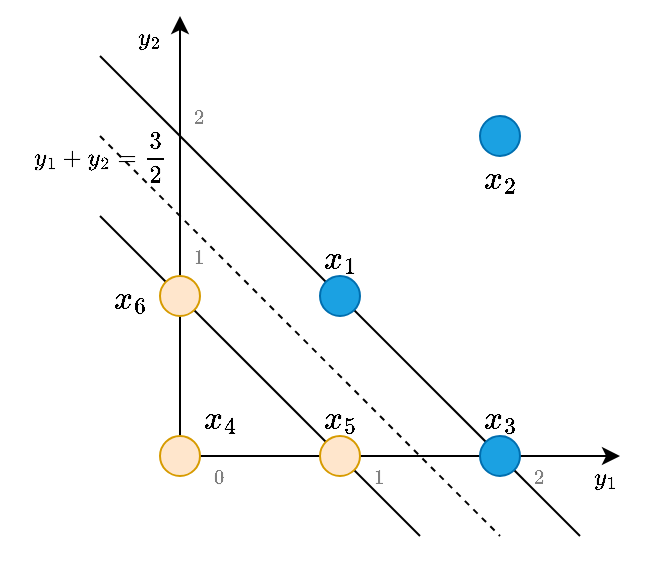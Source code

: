 <mxfile version="12.4.7" type="device"><diagram id="H1hI5ItN6k-panXn9d1E" name="Page-1"><mxGraphModel dx="527" dy="1063" grid="1" gridSize="10" guides="1" tooltips="1" connect="1" arrows="1" fold="1" page="1" pageScale="1" pageWidth="827" pageHeight="1169" math="1" shadow="0"><root><mxCell id="0"/><mxCell id="1" parent="0"/><mxCell id="XbHWHDv-5fj8QT2bqC5J-13" value="" style="endArrow=none;html=1;" parent="1" edge="1"><mxGeometry width="50" height="50" relative="1" as="geometry"><mxPoint x="160" y="200" as="sourcePoint"/><mxPoint x="320" y="360" as="targetPoint"/></mxGeometry></mxCell><mxCell id="XbHWHDv-5fj8QT2bqC5J-14" value="" style="endArrow=none;html=1;" parent="1" edge="1"><mxGeometry width="50" height="50" relative="1" as="geometry"><mxPoint x="160" y="120" as="sourcePoint"/><mxPoint x="400" y="360" as="targetPoint"/></mxGeometry></mxCell><mxCell id="XbHWHDv-5fj8QT2bqC5J-1" value="" style="endArrow=classic;html=1;" parent="1" edge="1"><mxGeometry width="50" height="50" relative="1" as="geometry"><mxPoint x="200" y="320" as="sourcePoint"/><mxPoint x="200" y="100" as="targetPoint"/></mxGeometry></mxCell><mxCell id="XbHWHDv-5fj8QT2bqC5J-2" value="" style="endArrow=classic;html=1;" parent="1" source="XbHWHDv-5fj8QT2bqC5J-3" edge="1"><mxGeometry width="50" height="50" relative="1" as="geometry"><mxPoint x="200" y="320" as="sourcePoint"/><mxPoint x="420" y="320" as="targetPoint"/></mxGeometry></mxCell><mxCell id="XbHWHDv-5fj8QT2bqC5J-3" value="" style="ellipse;whiteSpace=wrap;html=1;aspect=fixed;fillColor=#ffe6cc;strokeColor=#d79b00;" parent="1" vertex="1"><mxGeometry x="190" y="310" width="20" height="20" as="geometry"/></mxCell><mxCell id="XbHWHDv-5fj8QT2bqC5J-4" value="" style="endArrow=classic;html=1;" parent="1" target="XbHWHDv-5fj8QT2bqC5J-3" edge="1"><mxGeometry width="50" height="50" relative="1" as="geometry"><mxPoint x="200" y="320" as="sourcePoint"/><mxPoint x="360" y="320" as="targetPoint"/></mxGeometry></mxCell><mxCell id="XbHWHDv-5fj8QT2bqC5J-7" value="" style="ellipse;whiteSpace=wrap;html=1;aspect=fixed;fillColor=#ffe6cc;strokeColor=#d79b00;" parent="1" vertex="1"><mxGeometry x="190" y="230" width="20" height="20" as="geometry"/></mxCell><mxCell id="XbHWHDv-5fj8QT2bqC5J-9" value="" style="ellipse;whiteSpace=wrap;html=1;aspect=fixed;fillColor=#ffe6cc;strokeColor=#d79b00;" parent="1" vertex="1"><mxGeometry x="270" y="310" width="20" height="20" as="geometry"/></mxCell><mxCell id="XbHWHDv-5fj8QT2bqC5J-10" value="" style="ellipse;whiteSpace=wrap;html=1;aspect=fixed;fillColor=#1ba1e2;strokeColor=#006EAF;fontColor=#ffffff;" parent="1" vertex="1"><mxGeometry x="270" y="230" width="20" height="20" as="geometry"/></mxCell><mxCell id="XbHWHDv-5fj8QT2bqC5J-11" value="" style="ellipse;whiteSpace=wrap;html=1;aspect=fixed;fillColor=#1ba1e2;strokeColor=#006EAF;fontColor=#ffffff;" parent="1" vertex="1"><mxGeometry x="350" y="310" width="20" height="20" as="geometry"/></mxCell><mxCell id="XbHWHDv-5fj8QT2bqC5J-12" value="" style="ellipse;whiteSpace=wrap;html=1;aspect=fixed;fillColor=#1ba1e2;strokeColor=#006EAF;fontColor=#ffffff;" parent="1" vertex="1"><mxGeometry x="350" y="150" width="20" height="20" as="geometry"/></mxCell><mxCell id="XbHWHDv-5fj8QT2bqC5J-15" value="" style="endArrow=none;html=1;dashed=1;" parent="1" edge="1"><mxGeometry width="50" height="50" relative="1" as="geometry"><mxPoint x="160" y="160" as="sourcePoint"/><mxPoint x="360" y="360" as="targetPoint"/></mxGeometry></mxCell><mxCell id="XbHWHDv-5fj8QT2bqC5J-16" value="`x_4`" style="text;html=1;strokeColor=none;fillColor=none;align=center;verticalAlign=middle;whiteSpace=wrap;rounded=0;fontFamily=Calibri;fontSize=16;" parent="1" vertex="1"><mxGeometry x="200" y="290" width="40" height="20" as="geometry"/></mxCell><mxCell id="XbHWHDv-5fj8QT2bqC5J-17" value="`x_5`" style="text;html=1;strokeColor=none;fillColor=none;align=center;verticalAlign=middle;whiteSpace=wrap;rounded=0;fontFamily=Calibri;fontSize=16;" parent="1" vertex="1"><mxGeometry x="260" y="290" width="40" height="20" as="geometry"/></mxCell><mxCell id="XbHWHDv-5fj8QT2bqC5J-18" value="`x_3`" style="text;html=1;strokeColor=none;fillColor=none;align=center;verticalAlign=middle;whiteSpace=wrap;rounded=0;fontFamily=Calibri;fontSize=16;" parent="1" vertex="1"><mxGeometry x="340" y="290" width="40" height="20" as="geometry"/></mxCell><mxCell id="XbHWHDv-5fj8QT2bqC5J-19" value="`x_2`" style="text;html=1;strokeColor=none;fillColor=none;align=center;verticalAlign=middle;whiteSpace=wrap;rounded=0;fontFamily=Calibri;fontSize=16;" parent="1" vertex="1"><mxGeometry x="340" y="170" width="40" height="20" as="geometry"/></mxCell><mxCell id="XbHWHDv-5fj8QT2bqC5J-20" value="`x_1`" style="text;html=1;strokeColor=none;fillColor=none;align=center;verticalAlign=middle;whiteSpace=wrap;rounded=0;fontFamily=Calibri;fontSize=16;" parent="1" vertex="1"><mxGeometry x="260" y="210" width="40" height="20" as="geometry"/></mxCell><mxCell id="XbHWHDv-5fj8QT2bqC5J-21" value="`x_6`" style="text;html=1;strokeColor=none;fillColor=none;align=center;verticalAlign=middle;whiteSpace=wrap;rounded=0;fontFamily=Calibri;fontSize=16;" parent="1" vertex="1"><mxGeometry x="160" y="230" width="30" height="20" as="geometry"/></mxCell><mxCell id="XbHWHDv-5fj8QT2bqC5J-22" value="`y_1`" style="text;html=1;strokeColor=none;fillColor=none;align=center;verticalAlign=middle;whiteSpace=wrap;rounded=0;fontFamily=Calibri;fontSize=12;" parent="1" vertex="1"><mxGeometry x="393" y="320" width="40" height="20" as="geometry"/></mxCell><mxCell id="XbHWHDv-5fj8QT2bqC5J-23" value="`y_2`" style="text;html=1;strokeColor=none;fillColor=none;align=center;verticalAlign=middle;whiteSpace=wrap;rounded=0;fontFamily=Calibri;fontSize=12;" parent="1" vertex="1"><mxGeometry x="170" y="100" width="30" height="20" as="geometry"/></mxCell><mxCell id="XbHWHDv-5fj8QT2bqC5J-24" value="`y_1+y_2=3/2`" style="text;html=1;strokeColor=none;fillColor=none;align=center;verticalAlign=middle;whiteSpace=wrap;rounded=0;fontFamily=Calibri;fontSize=12;" parent="1" vertex="1"><mxGeometry x="120" y="160" width="80" height="20" as="geometry"/></mxCell><mxCell id="XbHWHDv-5fj8QT2bqC5J-25" value="" style="rounded=0;whiteSpace=wrap;html=1;fontFamily=Calibri;fontSize=12;strokeColor=none;" parent="1" vertex="1"><mxGeometry x="110" y="95" width="10" height="270" as="geometry"/></mxCell><mxCell id="XbHWHDv-5fj8QT2bqC5J-26" value="" style="rounded=0;whiteSpace=wrap;html=1;fontFamily=Calibri;fontSize=12;strokeColor=none;" parent="1" vertex="1"><mxGeometry x="138" y="365" width="305" height="15" as="geometry"/></mxCell><mxCell id="XbHWHDv-5fj8QT2bqC5J-29" value="`0`" style="text;html=1;strokeColor=none;fillColor=none;align=center;verticalAlign=middle;whiteSpace=wrap;rounded=0;fontFamily=Calibri;fontSize=10;fontColor=#808080;" parent="1" vertex="1"><mxGeometry x="200" y="320" width="40" height="20" as="geometry"/></mxCell><mxCell id="XbHWHDv-5fj8QT2bqC5J-30" value="`1`" style="text;html=1;strokeColor=none;fillColor=none;align=center;verticalAlign=middle;whiteSpace=wrap;rounded=0;fontFamily=Calibri;fontSize=10;fontColor=#808080;" parent="1" vertex="1"><mxGeometry x="280" y="320" width="40" height="20" as="geometry"/></mxCell><mxCell id="XbHWHDv-5fj8QT2bqC5J-31" value="`2`" style="text;html=1;strokeColor=none;fillColor=none;align=center;verticalAlign=middle;whiteSpace=wrap;rounded=0;fontFamily=Calibri;fontSize=10;fontColor=#808080;" parent="1" vertex="1"><mxGeometry x="360" y="320" width="40" height="20" as="geometry"/></mxCell><mxCell id="XbHWHDv-5fj8QT2bqC5J-32" value="`1`" style="text;html=1;strokeColor=none;fillColor=none;align=center;verticalAlign=middle;whiteSpace=wrap;rounded=0;fontFamily=Calibri;fontSize=10;fontColor=#808080;" parent="1" vertex="1"><mxGeometry x="190" y="210" width="40" height="20" as="geometry"/></mxCell><mxCell id="XbHWHDv-5fj8QT2bqC5J-33" value="`2`" style="text;html=1;strokeColor=none;fillColor=none;align=center;verticalAlign=middle;whiteSpace=wrap;rounded=0;fontFamily=Calibri;fontSize=10;fontColor=#808080;" parent="1" vertex="1"><mxGeometry x="190" y="140" width="40" height="20" as="geometry"/></mxCell></root></mxGraphModel></diagram></mxfile>
